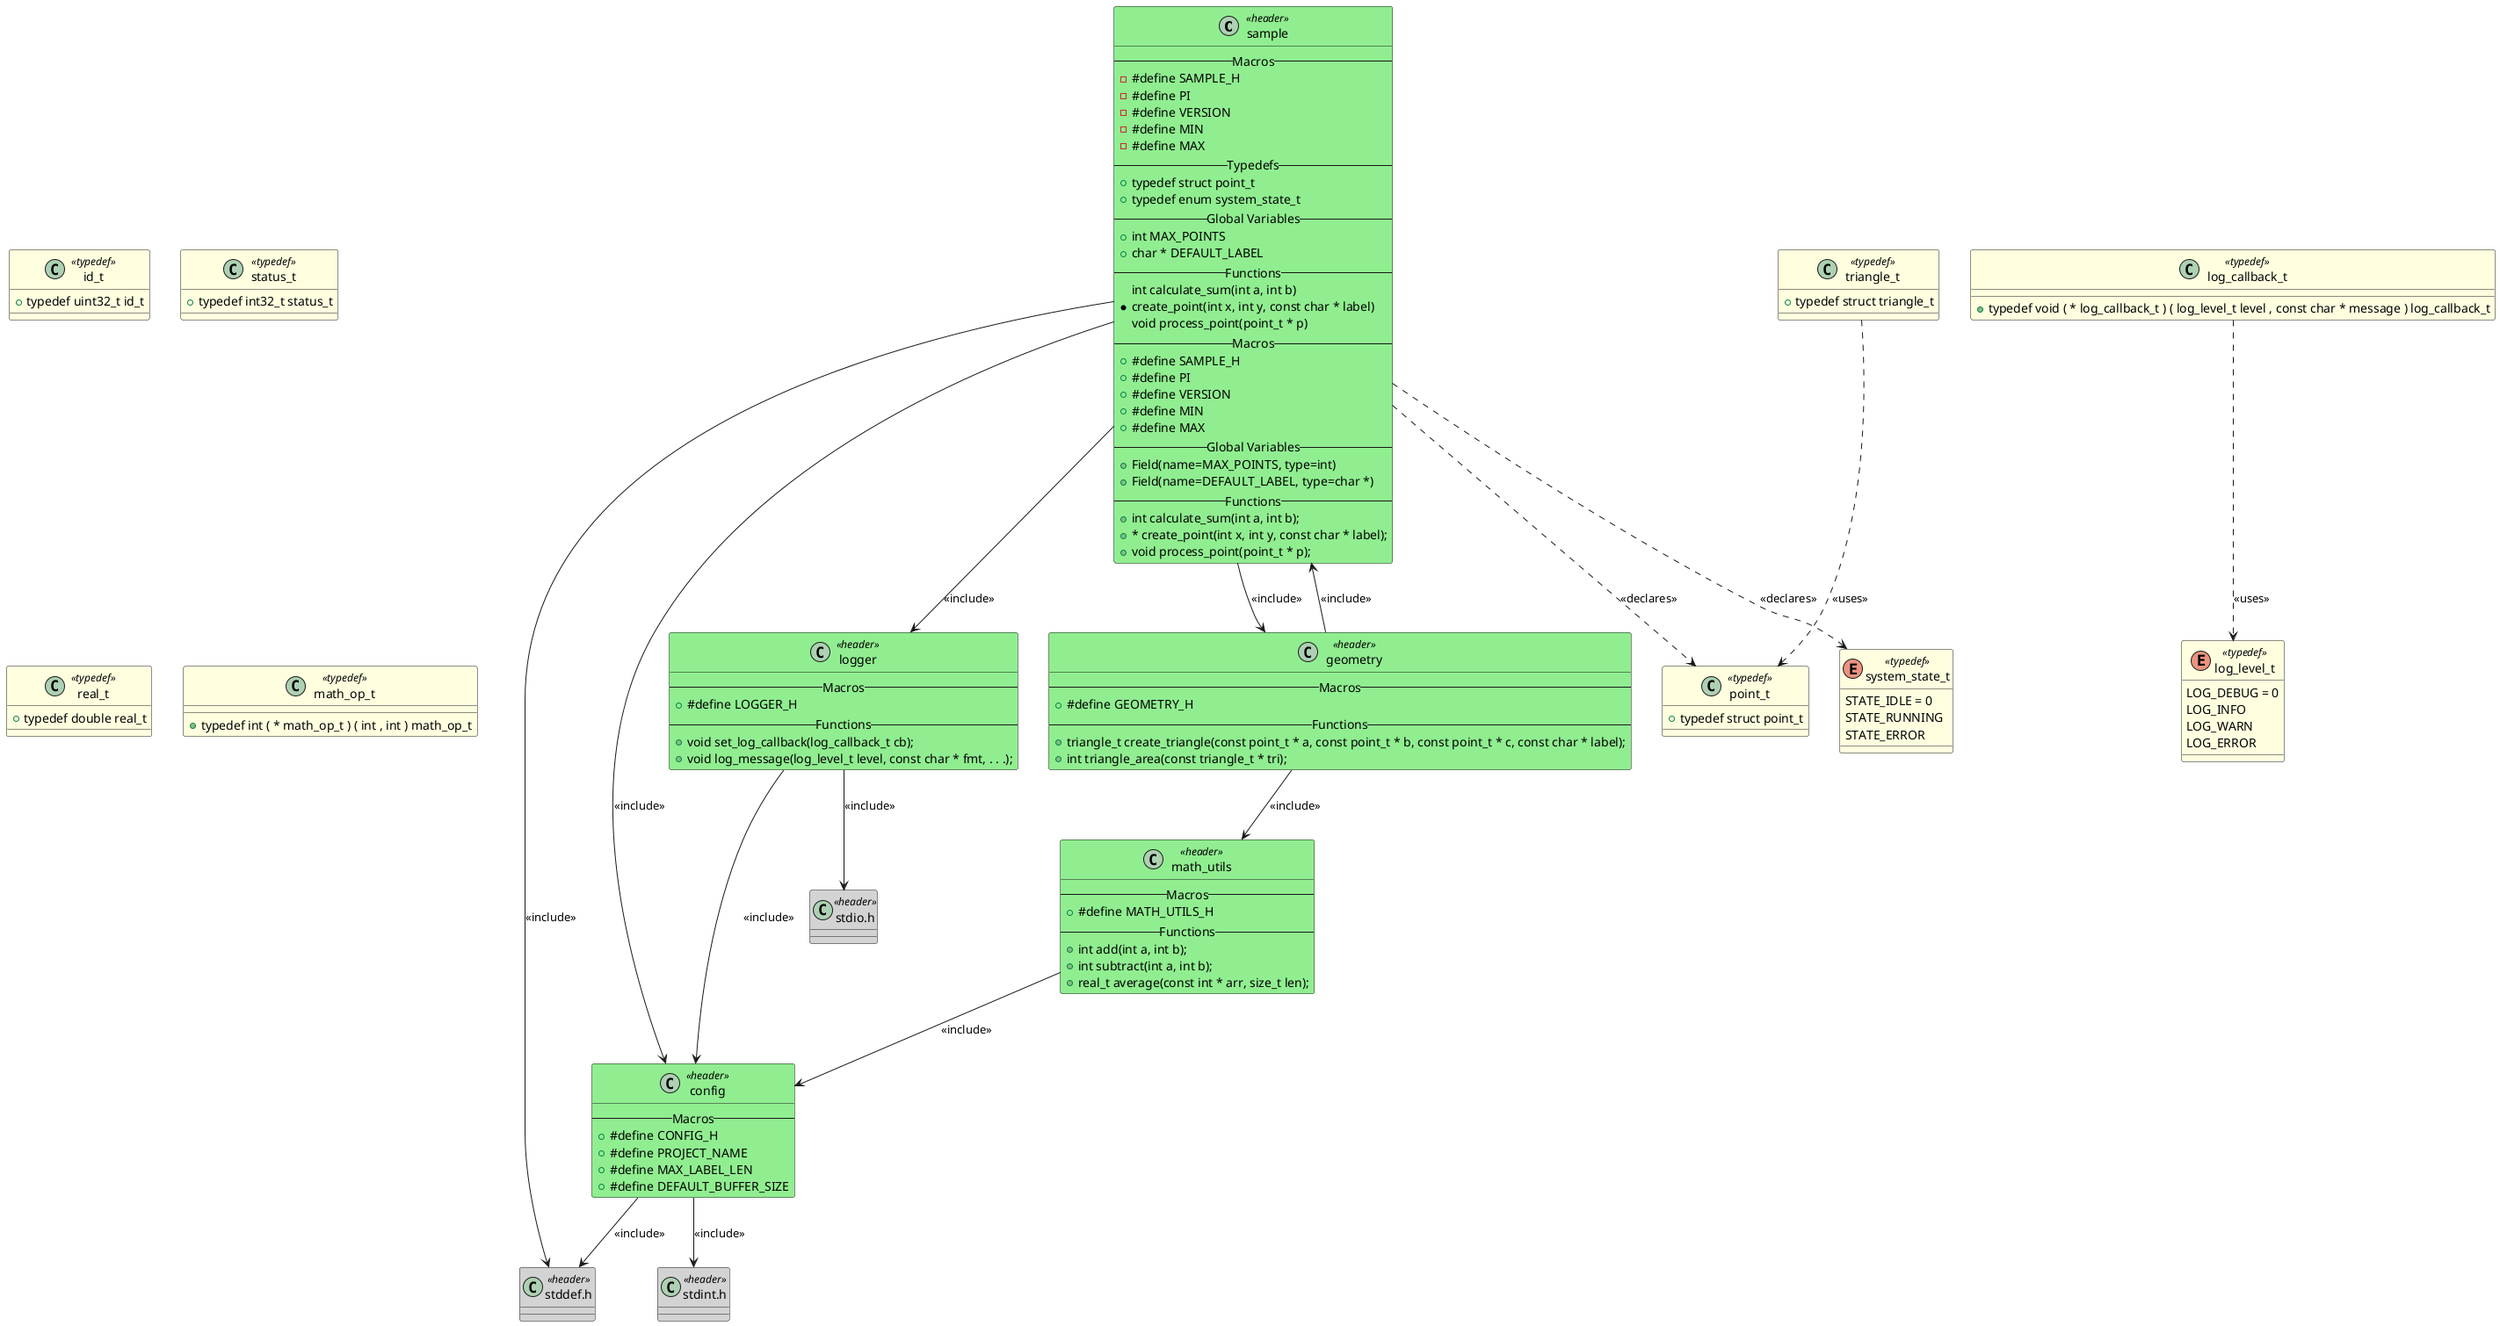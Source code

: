 @startuml sample

class "sample" as HEADER_SAMPLE <<header>> #LightGreen
{
    -- Macros --
    - #define SAMPLE_H
    - #define PI
    - #define VERSION
    - #define MIN
    - #define MAX
    -- Typedefs --
    + typedef struct point_t
    + typedef enum system_state_t
    -- Global Variables --
    + int MAX_POINTS
    + char * DEFAULT_LABEL
    -- Functions --
    int calculate_sum(int a, int b)
    * create_point(int x, int y, const char * label)
    void process_point(point_t * p)
}

class "stddef.h" as HEADER_STDDEF <<header>> #LightGray
{
}

class "config" as HEADER_CONFIG <<header>> #LightGreen
{
    -- Macros --
    + #define CONFIG_H
    + #define PROJECT_NAME
    + #define MAX_LABEL_LEN
    + #define DEFAULT_BUFFER_SIZE
}
class "geometry" as HEADER_GEOMETRY <<header>> #LightGreen
{
    -- Macros --
    + #define GEOMETRY_H
    -- Functions --
    + triangle_t create_triangle(const point_t * a, const point_t * b, const point_t * c, const char * label);
    + int triangle_area(const triangle_t * tri);
}
class "logger" as HEADER_LOGGER <<header>> #LightGreen
{
    -- Macros --
    + #define LOGGER_H
    -- Functions --
    + void set_log_callback(log_callback_t cb);
    + void log_message(log_level_t level, const char * fmt, . . .);
}
class "stdint.h" as HEADER_STDINT <<header>> #LightGray
{
}

class "sample" as HEADER_SAMPLE <<header>> #LightGreen
{
    -- Macros --
    + #define SAMPLE_H
    + #define PI
    + #define VERSION
    + #define MIN
    + #define MAX
    -- Global Variables --
    + Field(name=MAX_POINTS, type=int)
    + Field(name=DEFAULT_LABEL, type=char *)
    -- Functions --
    + int calculate_sum(int a, int b);
    + * create_point(int x, int y, const char * label);
    + void process_point(point_t * p);
}
class "math_utils" as HEADER_MATH_UTILS <<header>> #LightGreen
{
    -- Macros --
    + #define MATH_UTILS_H
    -- Functions --
    + int add(int a, int b);
    + int subtract(int a, int b);
    + real_t average(const int * arr, size_t len);
}
class "stdio.h" as HEADER_STDIO <<header>> #LightGray
{
}

class "point_t" as TYPEDEF_POINT_T <<typedef>> #LightYellow
{
    + typedef struct point_t
}

enum "system_state_t" as TYPEDEF_SYSTEM_STATE_T <<typedef>> #LightYellow
{
    STATE_IDLE = 0
    STATE_RUNNING
    STATE_ERROR
}

class "id_t" as TYPEDEF_ID_T <<typedef>> #LightYellow
{
    + typedef uint32_t id_t
}

class "status_t" as TYPEDEF_STATUS_T <<typedef>> #LightYellow
{
    + typedef int32_t status_t
}

class "triangle_t" as TYPEDEF_TRIANGLE_T <<typedef>> #LightYellow
{
    + typedef struct triangle_t
}

class "real_t" as TYPEDEF_REAL_T <<typedef>> #LightYellow
{
    + typedef double real_t
}

class "math_op_t" as TYPEDEF_MATH_OP_T <<typedef>> #LightYellow
{
    + typedef int ( * math_op_t ) ( int , int ) math_op_t
}

enum "log_level_t" as TYPEDEF_LOG_LEVEL_T <<typedef>> #LightYellow
{
    LOG_DEBUG = 0
    LOG_INFO
    LOG_WARN
    LOG_ERROR
}

class "log_callback_t" as TYPEDEF_LOG_CALLBACK_T <<typedef>> #LightYellow
{
    + typedef void ( * log_callback_t ) ( log_level_t level , const char * message ) log_callback_t
}

HEADER_SAMPLE --> HEADER_STDDEF : <<include>>
HEADER_SAMPLE --> HEADER_CONFIG : <<include>>
HEADER_SAMPLE --> HEADER_GEOMETRY : <<include>>
HEADER_SAMPLE --> HEADER_LOGGER : <<include>>
HEADER_CONFIG --> HEADER_STDDEF : <<include>>
HEADER_CONFIG --> HEADER_STDINT : <<include>>
HEADER_GEOMETRY --> HEADER_SAMPLE : <<include>>
HEADER_GEOMETRY --> HEADER_MATH_UTILS : <<include>>
HEADER_LOGGER --> HEADER_STDIO : <<include>>
HEADER_LOGGER --> HEADER_CONFIG : <<include>>
HEADER_MATH_UTILS --> HEADER_CONFIG : <<include>>
TYPEDEF_TRIANGLE_T ..> TYPEDEF_POINT_T : <<uses>>
TYPEDEF_LOG_CALLBACK_T ..> TYPEDEF_LOG_LEVEL_T : <<uses>>
HEADER_SAMPLE ..> TYPEDEF_POINT_T : <<declares>>
HEADER_SAMPLE ..> TYPEDEF_SYSTEM_STATE_T : <<declares>>

@enduml